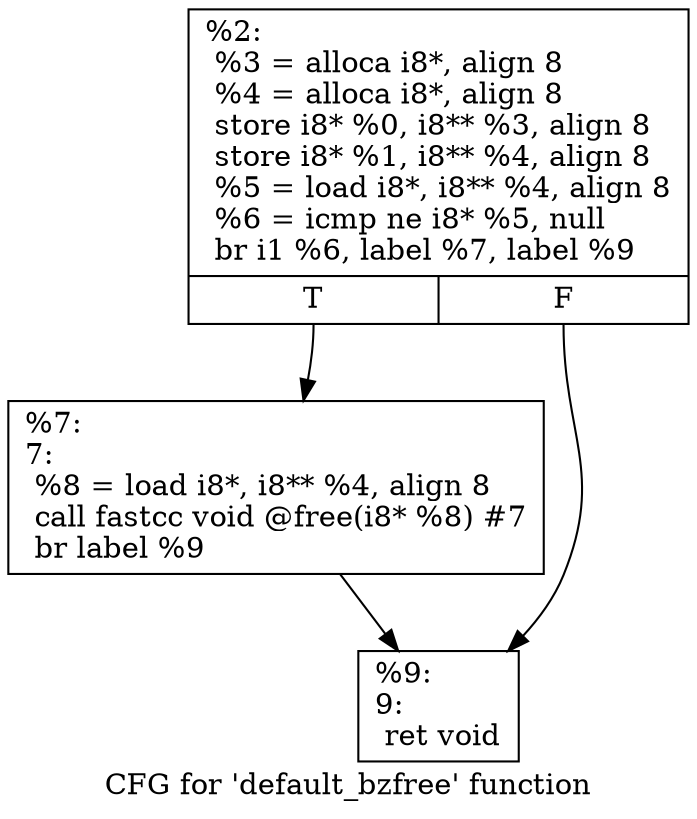 digraph "CFG for 'default_bzfree' function" {
	label="CFG for 'default_bzfree' function";

	Node0x1c9dff0 [shape=record,label="{%2:\l  %3 = alloca i8*, align 8\l  %4 = alloca i8*, align 8\l  store i8* %0, i8** %3, align 8\l  store i8* %1, i8** %4, align 8\l  %5 = load i8*, i8** %4, align 8\l  %6 = icmp ne i8* %5, null\l  br i1 %6, label %7, label %9\l|{<s0>T|<s1>F}}"];
	Node0x1c9dff0:s0 -> Node0x1c9e040;
	Node0x1c9dff0:s1 -> Node0x1c9e090;
	Node0x1c9e040 [shape=record,label="{%7:\l7:                                                \l  %8 = load i8*, i8** %4, align 8\l  call fastcc void @free(i8* %8) #7\l  br label %9\l}"];
	Node0x1c9e040 -> Node0x1c9e090;
	Node0x1c9e090 [shape=record,label="{%9:\l9:                                                \l  ret void\l}"];
}
